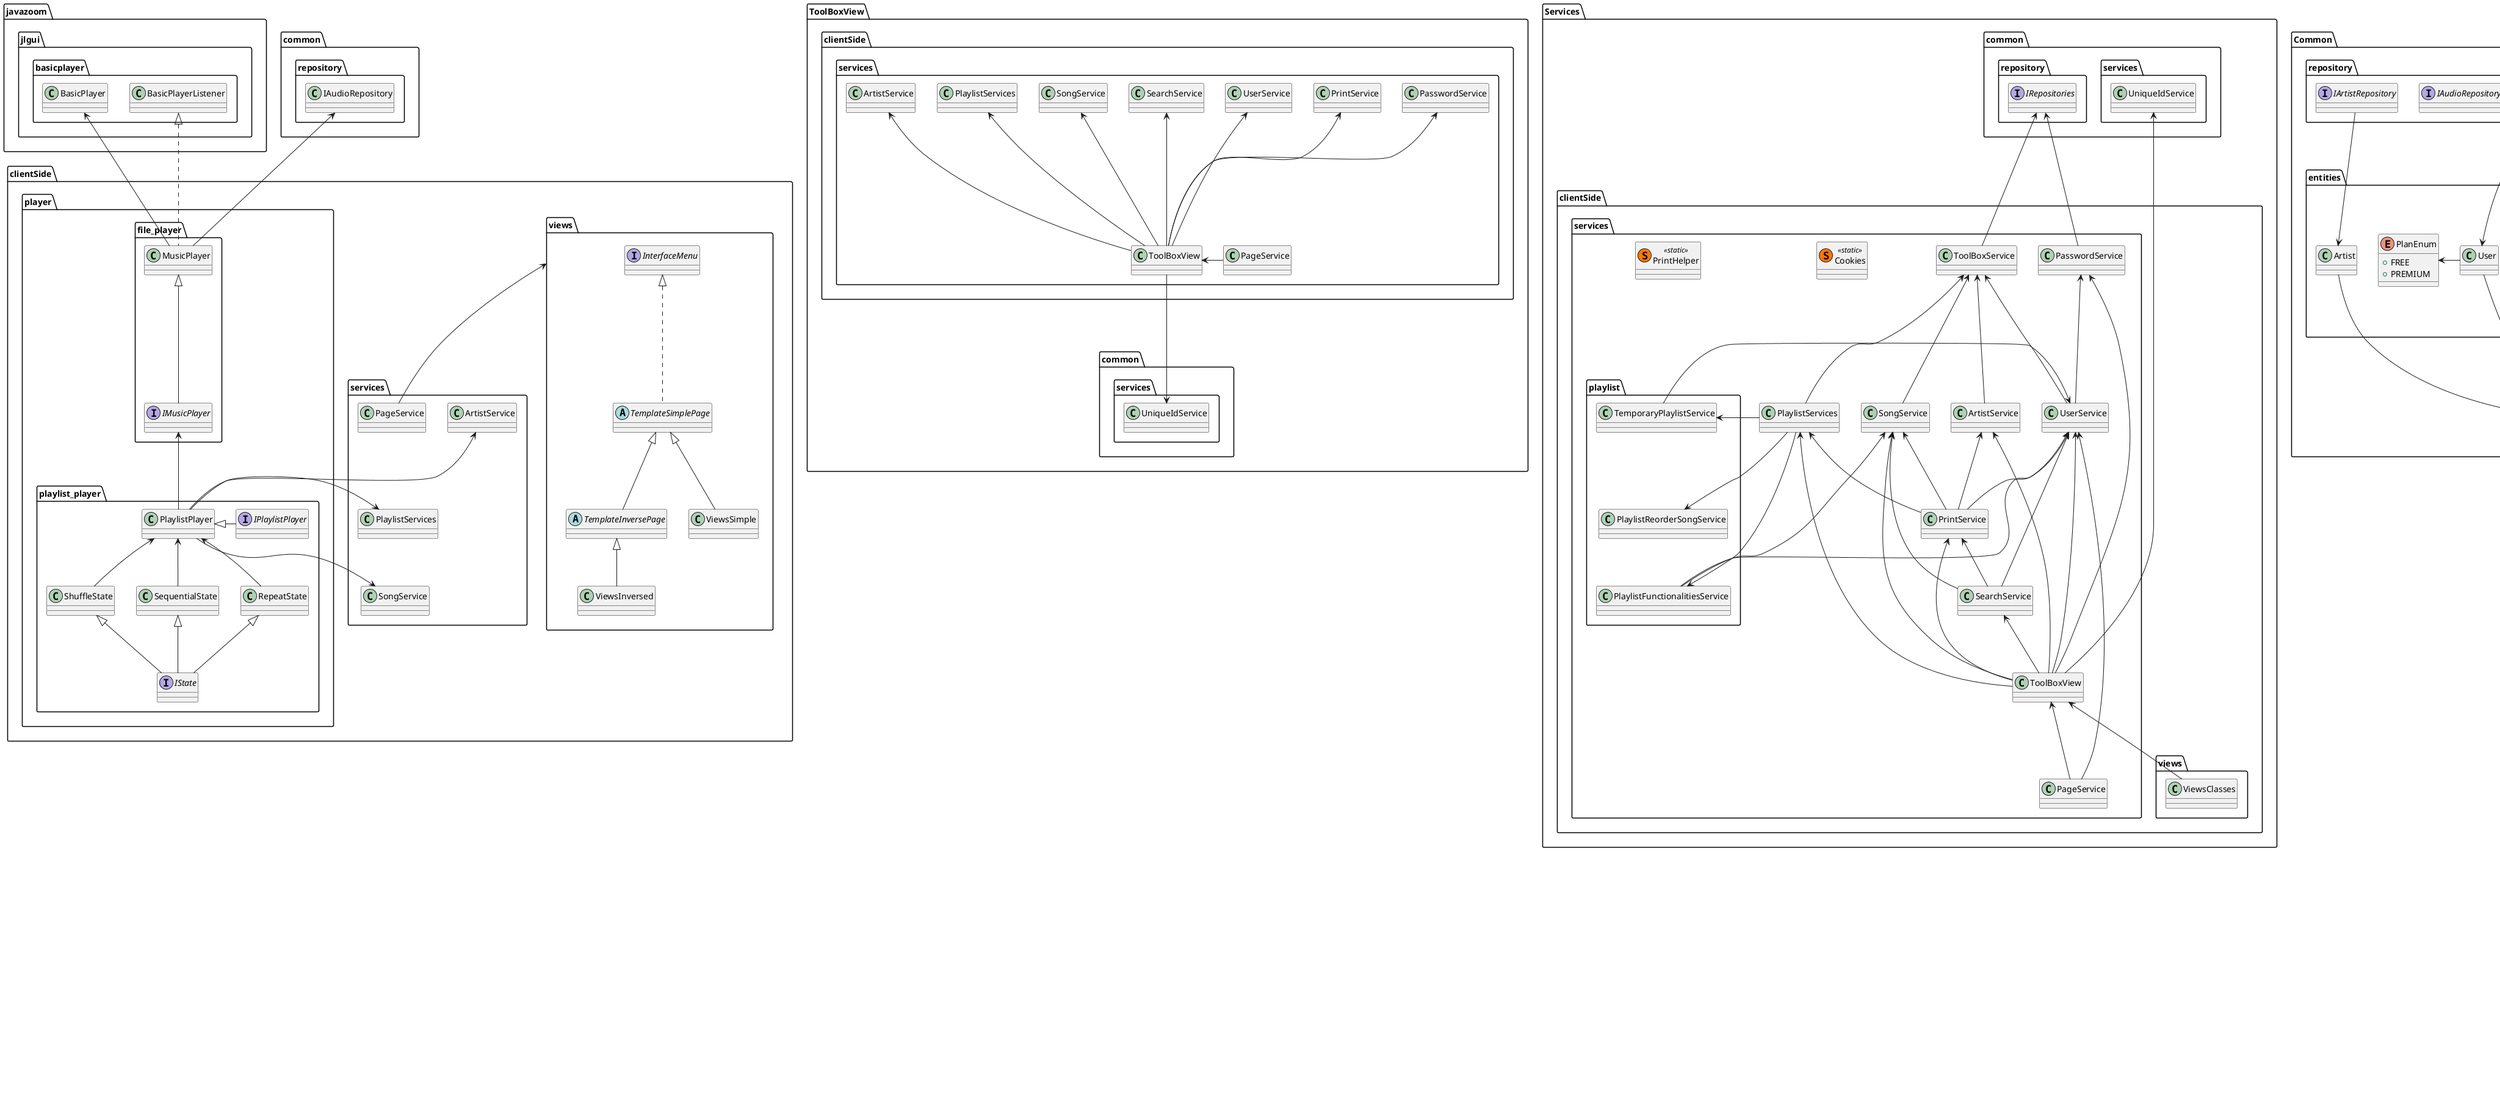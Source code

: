 @startuml

'VIEWS'
interface clientSide.views.InterfaceMenu {}
abstract class clientSide.views.TemplateSimplePage {}
abstract class clientSide.views.TemplateInversePage {}
class clientSide.views.ViewsInversed {}
class clientSide.views.ViewsSimple {}

clientSide.views.ViewsInversed -u-|> clientSide.views.TemplateInversePage
clientSide.views.ViewsSimple -u-|> clientSide.views.TemplateSimplePage
clientSide.views.TemplateInversePage -u-|> clientSide.views.TemplateSimplePage
clientSide.views.TemplateSimplePage .u.|> clientSide.views.InterfaceMenu
clientSide.services.PageService -u-> clientSide.views

'PLAYER'
class clientSide.player.file_player.MusicPlayer {}
interface clientSide.player.playlist_player.IPlaylistPlayer {}
interface clientSide.player.playlist_player.IState {}
interface clientSide.player.file_player.IMusicPlayer {}
class clientSide.player.playlist_player.PlaylistPlayer {}
class clientSide.player.playlist_player.SequentialState {}
class clientSide.player.playlist_player.RepeatState {}
class clientSide.player.playlist_player.ShuffleState {}

"clientSide.player.playlist_player.IPlaylistPlayer" -l-|> "clientSide.player.playlist_player.PlaylistPlayer"
"clientSide.player.playlist_player.IState" -u-|> "clientSide.player.playlist_player.RepeatState"
"clientSide.player.playlist_player.IState" -u-|> "clientSide.player.playlist_player.SequentialState"
"clientSide.player.playlist_player.IState" -u-|> "clientSide.player.playlist_player.ShuffleState"

"clientSide.player.file_player.IMusicPlayer" -u-|> "clientSide.player.file_player.MusicPlayer"

"clientSide.player.playlist_player.PlaylistPlayer" -u-> "clientSide.player.file_player.IMusicPlayer"
"clientSide.player.playlist_player.PlaylistPlayer" --> "clientSide.services.SongService"
"clientSide.player.playlist_player.PlaylistPlayer" -l-> "clientSide.services.PlaylistServices"
"clientSide.player.playlist_player.PlaylistPlayer" --> "clientSide.services.ArtistService"

"clientSide.player.playlist_player.RepeatState" -u-> "clientSide.player.playlist_player.PlaylistPlayer"
"clientSide.player.playlist_player.SequentialState" -u-> "clientSide.player.playlist_player.PlaylistPlayer"
"clientSide.player.playlist_player.ShuffleState" -u-> "clientSide.player.playlist_player.PlaylistPlayer"

"clientSide.player.file_player.MusicPlayer" -u-> "common.repository.IAudioRepository"
"javazoom.jlgui.basicplayer.BasicPlayerListener" <|.. "clientSide.player.file_player.MusicPlayer"
"clientSide.player.file_player.MusicPlayer" -l-> "javazoom.jlgui.basicplayer.BasicPlayer"

"clientSide.services.SongService" -[hidden]u-> "clientSide.services.PlaylistServices"
"clientSide.services.PlaylistServices" -[hidden]u-> "clientSide.services.ArtistService"


'REPO SERVER REPO'
package "repoServerRepo"{
    package "repoServerRepo.common/repository" {
        interface IPlaylistRepository {}
        interface IAudioRepository {}
        interface IArtistRepository {}
        interface ISongRepository {}
        interface IUserRepository {}
    }

    package "repoServerRepo.clientSide/repoFront" {
        class FrontAudioRepo {}
        class FrontArtistRepo {}
        class FrontUserRepo {}
        class FrontPlaylistRepo {}
        class FrontSongRepo {}
    }

    package "repoServerRepo.clientSide/socket" {
        class SocketClient {}
    }

    package "repoServerRepo.serverSide/socket" {
        class AudioSocketServer {}

        class SocketServer {}
    }

    package "repoServerRepo.serverSide/repoBack" {
        class BackAudioRepo {}
        class BackUserRepo {}
        class BackSongRepo {}
        class BackPlaylistRepo {}
        class BackArtistRepo {}
    }

    package "repoServerRepo.common/repository" {
        interface IUserRepository {}
        interface ISongRepository {}
        interface IPlaylistRepository {}
        interface IAudioRepository {}
        interface IArtistRepository {}
    }

    package "repoServerRepo.common/repository2" {
            interface IUserRepository {}
            interface ISongRepository {}
            interface IPlaylistRepository {}
            interface IAudioRepository {}
            interface IArtistRepository {}
        }

    package "repoServerRepo.serverSide/repoLocal" {
        class SongLocalRepository {}
        class PlaylistLocalRepository {}
        class UserLocalRepository {}
        class ArtistLocalRepository {}
        class AudioLocalRepository {}
    }

    package "repoServerRepo.serverSide/services" {
        class StockageService {}
    }

}

' --- Dépendances (avec orientation vers le bas)
"repoServerRepo.clientSide/repoFront.FrontPlaylistRepo" .u.|> "repoServerRepo.common/repository.IPlaylistRepository"
"repoServerRepo.clientSide/repoFront.FrontAudioRepo" .u.|> "repoServerRepo.common/repository.IAudioRepository"
"repoServerRepo.clientSide/repoFront.FrontArtistRepo" .u.|> "repoServerRepo.common/repository.IArtistRepository"
"repoServerRepo.clientSide/repoFront.FrontSongRepo" .u.|> "repoServerRepo.common/repository.ISongRepository"
"repoServerRepo.clientSide/repoFront.FrontUserRepo" .u.|> "repoServerRepo.common/repository.IUserRepository"

"repoServerRepo.clientSide/repoFront.FrontArtistRepo" -d-> "repoServerRepo.clientSide/socket.SocketClient"
"repoServerRepo.clientSide/repoFront.FrontUserRepo" -d-> "repoServerRepo.clientSide/socket.SocketClient"
"repoServerRepo.clientSide/repoFront.FrontPlaylistRepo" -d-> "repoServerRepo.clientSide/socket.SocketClient"
"repoServerRepo.clientSide/repoFront.FrontSongRepo" -d-> "repoServerRepo.clientSide/socket.SocketClient"

"repoServerRepo.serverSide/socket.SocketServer" -d-> "repoServerRepo.serverSide/repoBack.BackUserRepo"
"repoServerRepo.serverSide/socket.SocketServer" -d-> "repoServerRepo.serverSide/repoBack.BackPlaylistRepo"
"repoServerRepo.serverSide/socket.SocketServer" -d-> "repoServerRepo.serverSide/repoBack.BackSongRepo"
"repoServerRepo.serverSide/socket.SocketServer" -d-> "repoServerRepo.serverSide/repoBack.BackArtistRepo"

"repoServerRepo.serverSide/repoBack.BackAudioRepo" -d-> "repoServerRepo.common/repository2.IAudioRepository"
"repoServerRepo.serverSide/repoBack.BackUserRepo" -d-> "repoServerRepo.common/repository2.IUserRepository"
"repoServerRepo.serverSide/repoBack.BackSongRepo" -d-> "repoServerRepo.common/repository2.ISongRepository"
"repoServerRepo.serverSide/repoBack.BackPlaylistRepo" -d-> "repoServerRepo.common/repository2.IPlaylistRepository"
"repoServerRepo.serverSide/repoBack.BackArtistRepo" -d-> "repoServerRepo.common/repository2.IArtistRepository"

"repoServerRepo.serverSide/repoLocal.SongLocalRepository" .u.|> "repoServerRepo.common/repository2.ISongRepository"
"repoServerRepo.serverSide/repoLocal.PlaylistLocalRepository" .u.|> "repoServerRepo.common/repository2.IPlaylistRepository"
"repoServerRepo.serverSide/repoLocal.UserLocalRepository" .u.|> "repoServerRepo.common/repository2.IUserRepository"
"repoServerRepo.serverSide/repoLocal.ArtistLocalRepository" .u.|> "repoServerRepo.common/repository2.IArtistRepository"
"repoServerRepo.serverSide/repoLocal.AudioLocalRepository" .u.|> "repoServerRepo.common/repository2.IAudioRepository"

"repoServerRepo.serverSide/repoLocal.SongLocalRepository" -d-> "repoServerRepo.serverSide/services.StockageService"
"repoServerRepo.serverSide/repoLocal.PlaylistLocalRepository" -d-> "repoServerRepo.serverSide/services.StockageService"
"repoServerRepo.serverSide/repoLocal.UserLocalRepository" -d-> "repoServerRepo.serverSide/services.StockageService"
"repoServerRepo.serverSide/repoLocal.ArtistLocalRepository" -d-> "repoServerRepo.serverSide/services.StockageService"
"repoServerRepo.serverSide/repoLocal.AudioLocalRepository" -d-> "repoServerRepo.serverSide/services.StockageService"

"repoServerRepo.serverSide/socket.AudioSocketServer" -d-> "repoServerRepo.serverSide/repoBack.BackAudioRepo"

"repoServerRepo.clientSide/services.ToolBoxServices" -[hidden]d-> "repoServerRepo.common/repository.ISongRepository"
"repoServerRepo.clientSide/services.PassWordService" -[hidden]d-> "repoServerRepo.common/repository.ISongRepository"
"repoServerRepo.clientSide/services" -d-> "repoServerRepo.common/repository"
"repoServerRepo.clientSide/services" -u-> "repoServerRepo.clientSide/views.Views"

"repoServerRepo.clientSide/socket.SocketClient" .d. "repoServerRepo.serverSide/socket.SocketServer"
"repoServerRepo.clientSide/repoFront.FrontAudioRepo" .d. "repoServerRepo.serverSide/socket.AudioSocketServer"
"repoServerRepo.clientSide/socket.SocketClient" .[hidden]d. "repoServerRepo.serverSide/socket.AudioSocketServer"
"repoServerRepo.clientSide/repoFront.FrontAudioRepo" -[hidden]d-> "repoServerRepo.clientSide/socket.SocketClient"


'TOOLBOXSERVICE'

package "ToolBoxService"{
    class ToolBoxService.clientSide.services.SongService {}
    class "ToolBoxService.clientSide.services.ArtistService" {}
    class "ToolBoxService.clientSide.services.PlaylistServices" {}
    class ToolBoxService.clientSide.services.UserService {}
    class "ToolBoxService.clientSide.services.ToolBoxService" {}

    interface "ToolBoxService.common.repository.IUserRepository" {}
    interface "ToolBoxService.common.repository.ISongRepository" {}
    interface ToolBoxService.common.repository.IPlaylistRepository {}
    interface ToolBoxService.common.repository.IAudioRepository {}
    interface ToolBoxService.common.repository.IArtistRepository {}
}

' --- Dépendances générées ---
"ToolBoxService.clientSide.services.SongService" -u-> "ToolBoxService.clientSide.services.ToolBoxService"
"ToolBoxService.clientSide.services.ArtistService" -u-> "ToolBoxService.clientSide.services.ToolBoxService"
"ToolBoxService.clientSide.services.PlaylistServices" -u-> "ToolBoxService.clientSide.services.ToolBoxService"
"ToolBoxService.clientSide.services.UserService" -u-> "ToolBoxService.clientSide.services.ToolBoxService"

"ToolBoxService.clientSide.services.ToolBoxService" -u-> "ToolBoxService.common.repository.IPlaylistRepository"
"ToolBoxService.clientSide.services.ToolBoxService" -u-> "ToolBoxService.common.repository.IUserRepository"
"ToolBoxService.clientSide.services.ToolBoxService" -u-> "ToolBoxService.common.repository.ISongRepository"
"ToolBoxService.clientSide.services.ToolBoxService" -u-> "ToolBoxService.common.repository.IArtistRepository"
"ToolBoxService.clientSide.services.ToolBoxService" -u-> "ToolBoxService.common.repository.IAudioRepository"


'TOOLBOX VIEW'

package ToolBoxView {
    class ToolBoxView.clientSide.services.SongService {}
    class ToolBoxView.clientSide.services.ToolBoxView {}
    class ToolBoxView.clientSide.services.PrintService {}
    class ToolBoxView.clientSide.services.ArtistService {}
    class ToolBoxView.clientSide.services.PlaylistServices {}
    class ToolBoxView.clientSide.services.SearchService {}
    class ToolBoxView.clientSide.services.UserService {}
    class ToolBoxView.clientSide.services.PasswordService {}
    class ToolBoxView.clientSide.services.PageService {}

    class ToolBoxView.common.services.UniqueIdService {}
}


' --- Dépendances générées ---
ToolBoxView.clientSide.services.ToolBoxView -u-> ToolBoxView.clientSide.services.PlaylistServices
ToolBoxView.clientSide.services.ToolBoxView -u-> ToolBoxView.clientSide.services.SongService
ToolBoxView.clientSide.services.ToolBoxView -u-> ToolBoxView.clientSide.services.SearchService
ToolBoxView.clientSide.services.ToolBoxView -u-> ToolBoxView.clientSide.services.UserService
ToolBoxView.clientSide.services.ToolBoxView -u-> ToolBoxView.clientSide.services.PrintService
ToolBoxView.clientSide.services.ToolBoxView -u-> ToolBoxView.clientSide.services.PasswordService
ToolBoxView.clientSide.services.ToolBoxView -u-> ToolBoxView.clientSide.services.ArtistService

ToolBoxView.clientSide.services.ToolBoxView -d-> "ToolBoxView.common.services.UniqueIdService"
ToolBoxView.clientSide.services.PageService -l-> ToolBoxView.clientSide.services.ToolBoxView


'SERVICES'

package Services {
    class Services.clientSide.services.SongService {}
    class "Services.clientSide.services.playlist.PlaylistFunctionalitiesService" {}
    class "Services.clientSide.services.playlist.PlaylistReorderSongService" {}
    class "Services.clientSide.services.PrintService" {}
    class "Services.clientSide.services.ArtistService" {}
    class "Services.clientSide.services.PlaylistServices" {}
    class Services.clientSide.services.SearchService {}
    class Services.clientSide.services.UserService {}
    class "Services.clientSide.services.ToolBoxService" {}
    class "Services.clientSide.services.playlist.TemporaryPlaylistService" {}
    class "Services.clientSide.services.PasswordService" {}
    class Services.clientSide.services.PageService {}
    
    interface Services.common.repository.IRepositories {}
    class Services.clientSide.views.ViewsClasses {}
    class Services.clientSide.services.ToolBoxView {}

    class Services.clientSide.services.Cookies << (S, #FF7700) static >>{}

    class Services.clientSide.services.PrintHelper << (S, #FF7700) static >>{}


}


' --- Dépendances générées ---

"Services.clientSide.services.SongService" -u-> "Services.clientSide.services.ToolBoxService"

"Services.clientSide.services.playlist.PlaylistFunctionalitiesService" -r-> "Services.clientSide.services.UserService"
"Services.clientSide.services.playlist.PlaylistFunctionalitiesService" -u-> "Services.clientSide.services.SongService"

"Services.clientSide.services.PrintService" -u-> "Services.clientSide.services.SongService"
"Services.clientSide.services.PrintService" -u-> "Services.clientSide.services.ArtistService"
"Services.clientSide.services.PrintService" -u-> "Services.clientSide.services.PlaylistServices"
"Services.clientSide.services.PrintService" -u-> "Services.clientSide.services.UserService"

"Services.clientSide.services.ArtistService" -u-> "Services.clientSide.services.ToolBoxService"

"Services.clientSide.services.PlaylistServices" -u-> "Services.clientSide.services.ToolBoxService"
"Services.clientSide.services.PlaylistServices" ---> "Services.clientSide.services.playlist.PlaylistFunctionalitiesService"
"Services.clientSide.services.PlaylistServices" ---> "Services.clientSide.services.playlist.TemporaryPlaylistService"
"Services.clientSide.services.PlaylistServices" -l--> "Services.clientSide.services.playlist.PlaylistReorderSongService"

"Services.clientSide.services.playlist.TemporaryPlaylistService" -[hidden]d-> "Services.clientSide.services.playlist.PlaylistReorderSongService"
"Services.clientSide.services.playlist.PlaylistReorderSongService" -[hidden]d-> "Services.clientSide.services.playlist.PlaylistFunctionalitiesService"


"Services.clientSide.services.SearchService" -u-> "Services.clientSide.services.SongService"
"Services.clientSide.services.SearchService" -u-> "Services.clientSide.services.PrintService"
"Services.clientSide.services.SearchService" -u--> "Services.clientSide.services.UserService"

"Services.clientSide.services.UserService" -u-> "Services.clientSide.services.ToolBoxService"
"Services.clientSide.services.UserService" -u-> "Services.clientSide.services.PasswordService"

"Services.clientSide.services.playlist.TemporaryPlaylistService" -u-> "Services.clientSide.services.UserService"

"Services.clientSide.services.PasswordService" -u-> "Services.common.repository.IRepositories"

"Services.clientSide.services.ToolBoxService" -u-> "Services.common.repository.IRepositories"

"Services.clientSide.services.PageService" -u-> "Services.clientSide.services.UserService"

"Services.clientSide.services.ToolBoxView" -u-> "Services.clientSide.services.PlaylistServices"
"Services.clientSide.services.ToolBoxView" -u-> "Services.clientSide.services.SongService"
"Services.clientSide.services.ToolBoxView" -u-> "Services.clientSide.services.SearchService"
"Services.clientSide.services.ToolBoxView" -u-> "Services.clientSide.services.UserService"
"Services.clientSide.services.ToolBoxView" -u-> "Services.clientSide.services.PrintService"
"Services.clientSide.services.ToolBoxView" -u-> "Services.clientSide.services.PasswordService"
"Services.clientSide.services.ToolBoxView" -u-> "Services.clientSide.services.ArtistService"

"Services.clientSide.views.ViewsClasses" -u-> "Services.clientSide.services.ToolBoxView"
"Services.clientSide.services.ToolBoxView" -u-> "Services.common.services.UniqueIdService"
"Services.clientSide.services.PageService" -u-> "Services.clientSide.services.ToolBoxView"


'COMMON'

package Common{
    class entities.User {}
    enum entities.MusicGender {
    +  SOUL_RNB
    +  POP
    +  HIP_HOP
    +  ROCK
    +  FRENCH_VARIETY
    +  ELECTRO
    +  DISCO
    +  REGGAE
    +  NULL
    }
    class entities.Artist {}
    class entities.Playlist {}
    interface repository.IUserRepository {}
    class entities.Song {}
    enum entities.PlanEnum {
    +  FREE
    +  PREMIUM
    }
    enum entities.PlaylistEnum {
    +  PRIVATE
    +  PUBLIC
    }
    interface repository.ISongRepository {}
    class services.UniqueIdService {}
    interface repository.IPlaylistRepository {}
    interface repository.IAudioRepository {}
    interface repository.IArtistRepository {}
}

'--- Dépendances basées sur les <<Create>> ---
Common.entities.User -d-> Common.services.UniqueIdService
Common.entities.Artist -d-> Common.services.UniqueIdService
Common.entities.Playlist -d-> Common.services.UniqueIdService
Common.entities.Song -d-> Common.services.UniqueIdService

Common.repository.ISongRepository -d-> Common.entities.Song
Common.repository.IUserRepository -d-> Common.entities.User
Common.repository.IPlaylistRepository -d-> Common.entities.Playlist
Common.repository.IArtistRepository -d-> Common.entities.Artist

Common.entities.Song -l-> Common.entities.MusicGender
Common.entities.Playlist -l-> Common.entities.PlaylistEnum
Common.entities.User -l-> Common.entities.PlanEnum

@enduml